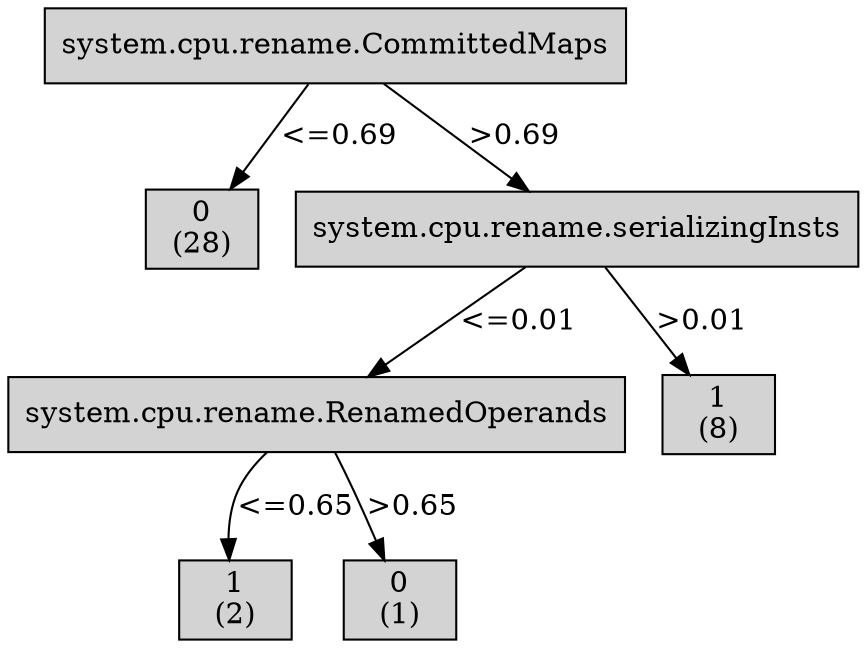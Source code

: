 digraph ID3_Tree {
"0" [shape=box, style=filled, label="system.cpu.rename.CommittedMaps
", weight=1]
"1" [shape=box, style=filled, label="0
(28)
", weight=2]
0 -> 1 [ label = "<=0.69"];
"2" [shape=box, style=filled, label="system.cpu.rename.serializingInsts
", weight=2]
0 -> 2 [ label = ">0.69"];
"3" [shape=box, style=filled, label="system.cpu.rename.RenamedOperands
", weight=3]
2 -> 3 [ label = "<=0.01"];
"4" [shape=box, style=filled, label="1
(2)
", weight=4]
3 -> 4 [ label = "<=0.65"];
"5" [shape=box, style=filled, label="0
(1)
", weight=4]
3 -> 5 [ label = ">0.65"];
"6" [shape=box, style=filled, label="1
(8)
", weight=3]
2 -> 6 [ label = ">0.01"];
{rank=same; 0;};
{rank=same; 1;2;};
{rank=same; 3;6;};
{rank=same; 4;5;};
}
